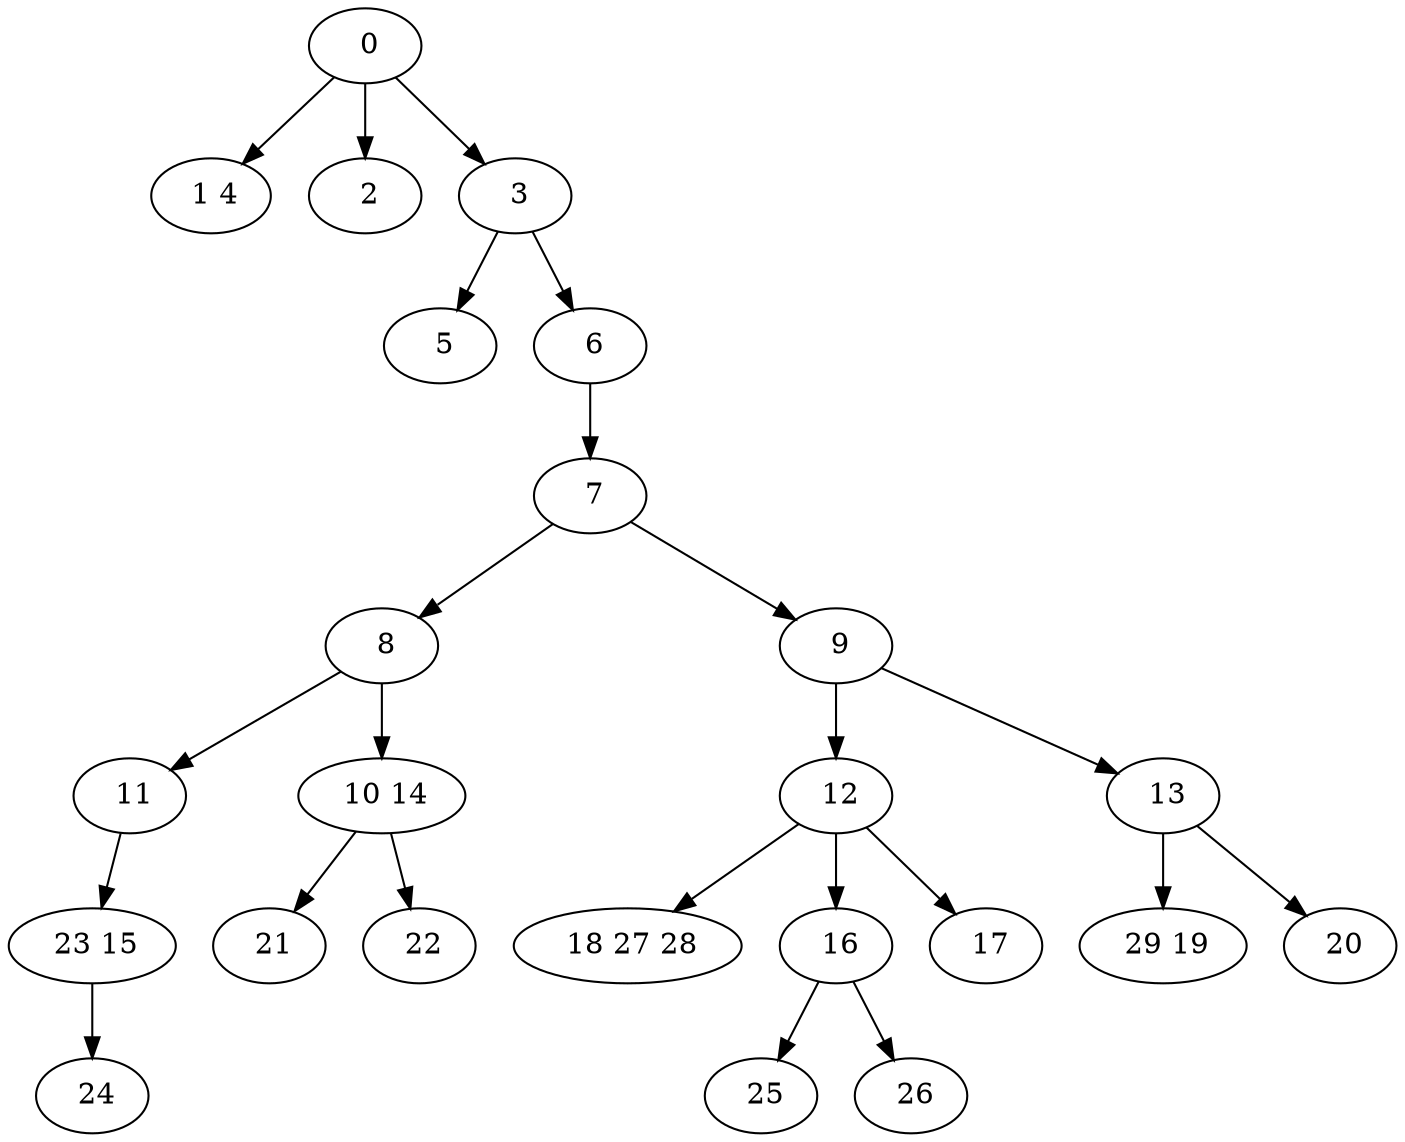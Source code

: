 digraph mytree {
" 0" -> " 1 4";
" 0" -> " 2";
" 0" -> " 3";
" 1 4";
" 2";
" 3" -> " 5";
" 3" -> " 6";
" 5";
" 6" -> " 7";
" 7" -> " 8";
" 7" -> " 9";
" 8" -> " 11";
" 8" -> " 10 14";
" 9" -> " 12";
" 9" -> " 13";
" 11" -> " 23 15";
" 10 14" -> " 21";
" 10 14" -> " 22";
" 12" -> " 18 27 28";
" 12" -> " 16";
" 12" -> " 17";
" 29 19";
" 20";
" 13" -> " 29 19";
" 13" -> " 20";
" 23 15" -> " 24";
" 18 27 28";
" 16" -> " 25";
" 16" -> " 26";
" 17";
" 25";
" 26";
" 24";
" 21";
" 22";
}
